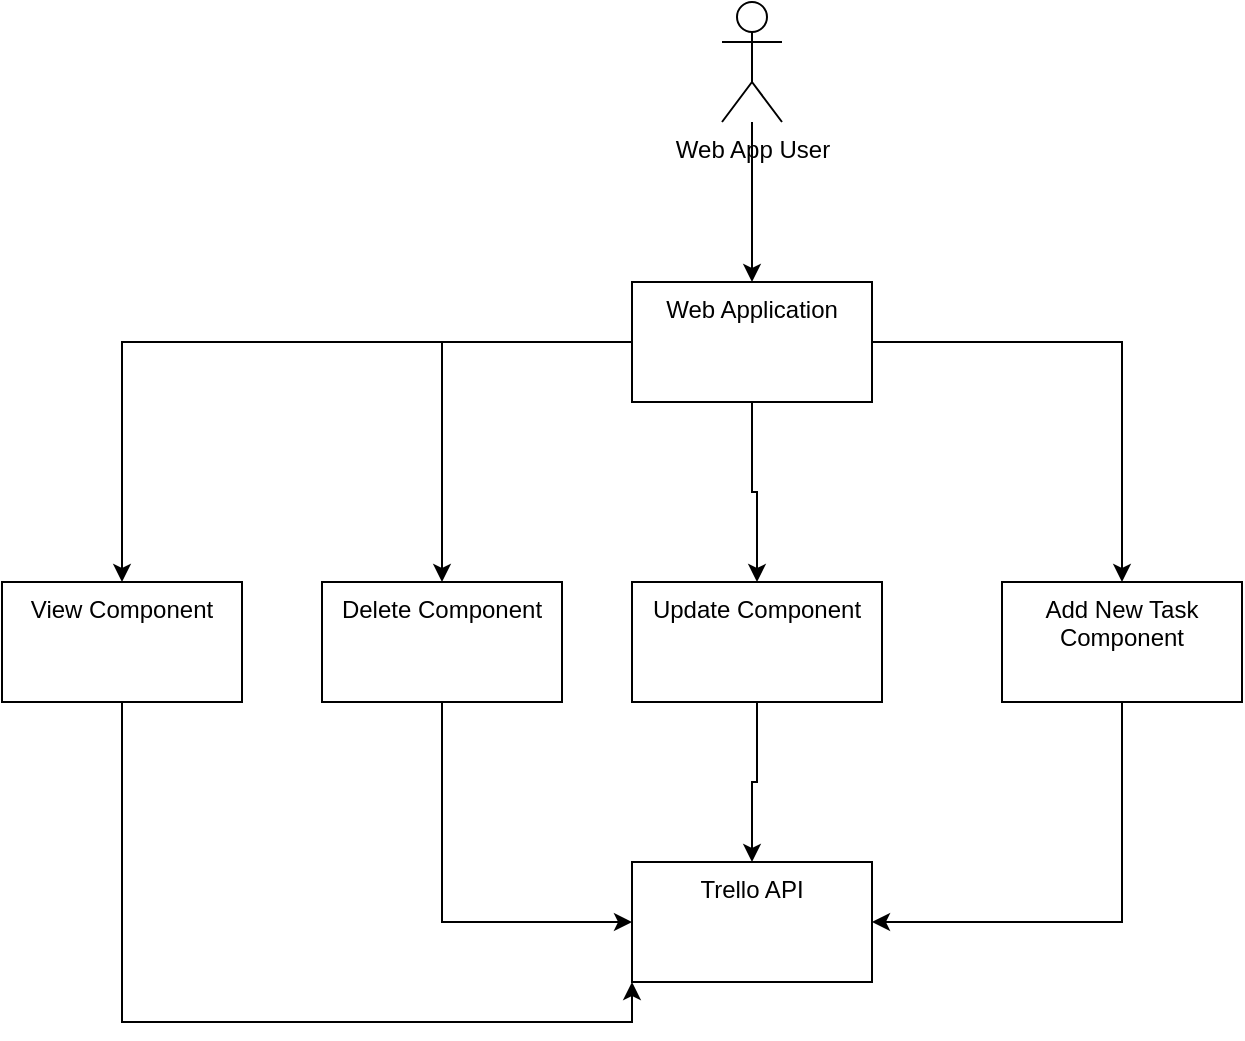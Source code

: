 <mxfile version="19.0.3" type="device"><diagram id="pmBTE3q2Eq2BZQxhr1wd" name="Page-1"><mxGraphModel dx="1422" dy="780" grid="1" gridSize="10" guides="1" tooltips="1" connect="1" arrows="1" fold="1" page="1" pageScale="1" pageWidth="850" pageHeight="1100" math="0" shadow="0"><root><mxCell id="0"/><mxCell id="1" parent="0"/><mxCell id="U8wVZvaUNvcSTCArbSKw-3" value="" style="edgeStyle=orthogonalEdgeStyle;rounded=0;orthogonalLoop=1;jettySize=auto;html=1;" edge="1" parent="1" source="U8wVZvaUNvcSTCArbSKw-1" target="U8wVZvaUNvcSTCArbSKw-2"><mxGeometry relative="1" as="geometry"/></mxCell><mxCell id="U8wVZvaUNvcSTCArbSKw-1" value="Web App User" style="shape=umlActor;verticalLabelPosition=bottom;verticalAlign=top;html=1;outlineConnect=0;" vertex="1" parent="1"><mxGeometry x="410" y="60" width="30" height="60" as="geometry"/></mxCell><mxCell id="U8wVZvaUNvcSTCArbSKw-5" value="" style="edgeStyle=orthogonalEdgeStyle;rounded=0;orthogonalLoop=1;jettySize=auto;html=1;" edge="1" parent="1" source="U8wVZvaUNvcSTCArbSKw-2" target="U8wVZvaUNvcSTCArbSKw-4"><mxGeometry relative="1" as="geometry"/></mxCell><mxCell id="U8wVZvaUNvcSTCArbSKw-7" value="" style="edgeStyle=orthogonalEdgeStyle;rounded=0;orthogonalLoop=1;jettySize=auto;html=1;" edge="1" parent="1" source="U8wVZvaUNvcSTCArbSKw-2" target="U8wVZvaUNvcSTCArbSKw-6"><mxGeometry relative="1" as="geometry"/></mxCell><mxCell id="U8wVZvaUNvcSTCArbSKw-9" value="" style="edgeStyle=orthogonalEdgeStyle;rounded=0;orthogonalLoop=1;jettySize=auto;html=1;" edge="1" parent="1" source="U8wVZvaUNvcSTCArbSKw-2" target="U8wVZvaUNvcSTCArbSKw-8"><mxGeometry relative="1" as="geometry"/></mxCell><mxCell id="U8wVZvaUNvcSTCArbSKw-11" value="" style="edgeStyle=orthogonalEdgeStyle;rounded=0;orthogonalLoop=1;jettySize=auto;html=1;" edge="1" parent="1" source="U8wVZvaUNvcSTCArbSKw-2" target="U8wVZvaUNvcSTCArbSKw-10"><mxGeometry relative="1" as="geometry"/></mxCell><mxCell id="U8wVZvaUNvcSTCArbSKw-2" value="&lt;div&gt;Web Application&lt;/div&gt;" style="whiteSpace=wrap;html=1;verticalAlign=top;" vertex="1" parent="1"><mxGeometry x="365" y="200" width="120" height="60" as="geometry"/></mxCell><mxCell id="U8wVZvaUNvcSTCArbSKw-15" style="edgeStyle=orthogonalEdgeStyle;rounded=0;orthogonalLoop=1;jettySize=auto;html=1;exitX=0.5;exitY=1;exitDx=0;exitDy=0;entryX=0;entryY=1;entryDx=0;entryDy=0;" edge="1" parent="1" source="U8wVZvaUNvcSTCArbSKw-4" target="U8wVZvaUNvcSTCArbSKw-12"><mxGeometry relative="1" as="geometry"/></mxCell><mxCell id="U8wVZvaUNvcSTCArbSKw-4" value="View Component" style="whiteSpace=wrap;html=1;verticalAlign=top;" vertex="1" parent="1"><mxGeometry x="50" y="350" width="120" height="60" as="geometry"/></mxCell><mxCell id="U8wVZvaUNvcSTCArbSKw-13" value="" style="edgeStyle=orthogonalEdgeStyle;rounded=0;orthogonalLoop=1;jettySize=auto;html=1;" edge="1" parent="1" source="U8wVZvaUNvcSTCArbSKw-6" target="U8wVZvaUNvcSTCArbSKw-12"><mxGeometry relative="1" as="geometry"/></mxCell><mxCell id="U8wVZvaUNvcSTCArbSKw-6" value="Update Component" style="whiteSpace=wrap;html=1;verticalAlign=top;" vertex="1" parent="1"><mxGeometry x="365" y="350" width="125" height="60" as="geometry"/></mxCell><mxCell id="U8wVZvaUNvcSTCArbSKw-16" style="edgeStyle=orthogonalEdgeStyle;rounded=0;orthogonalLoop=1;jettySize=auto;html=1;exitX=0.5;exitY=1;exitDx=0;exitDy=0;entryX=1;entryY=0.5;entryDx=0;entryDy=0;" edge="1" parent="1" source="U8wVZvaUNvcSTCArbSKw-8" target="U8wVZvaUNvcSTCArbSKw-12"><mxGeometry relative="1" as="geometry"/></mxCell><mxCell id="U8wVZvaUNvcSTCArbSKw-8" value="Add New Task Component" style="whiteSpace=wrap;html=1;verticalAlign=top;" vertex="1" parent="1"><mxGeometry x="550" y="350" width="120" height="60" as="geometry"/></mxCell><mxCell id="U8wVZvaUNvcSTCArbSKw-14" style="edgeStyle=orthogonalEdgeStyle;rounded=0;orthogonalLoop=1;jettySize=auto;html=1;exitX=0.5;exitY=1;exitDx=0;exitDy=0;entryX=0;entryY=0.5;entryDx=0;entryDy=0;" edge="1" parent="1" source="U8wVZvaUNvcSTCArbSKw-10" target="U8wVZvaUNvcSTCArbSKw-12"><mxGeometry relative="1" as="geometry"/></mxCell><mxCell id="U8wVZvaUNvcSTCArbSKw-10" value="&lt;div&gt;Delete Component&lt;br&gt;&lt;/div&gt;" style="whiteSpace=wrap;html=1;verticalAlign=top;" vertex="1" parent="1"><mxGeometry x="210" y="350" width="120" height="60" as="geometry"/></mxCell><mxCell id="U8wVZvaUNvcSTCArbSKw-12" value="Trello API" style="whiteSpace=wrap;html=1;verticalAlign=top;" vertex="1" parent="1"><mxGeometry x="365" y="490" width="120" height="60" as="geometry"/></mxCell></root></mxGraphModel></diagram></mxfile>
